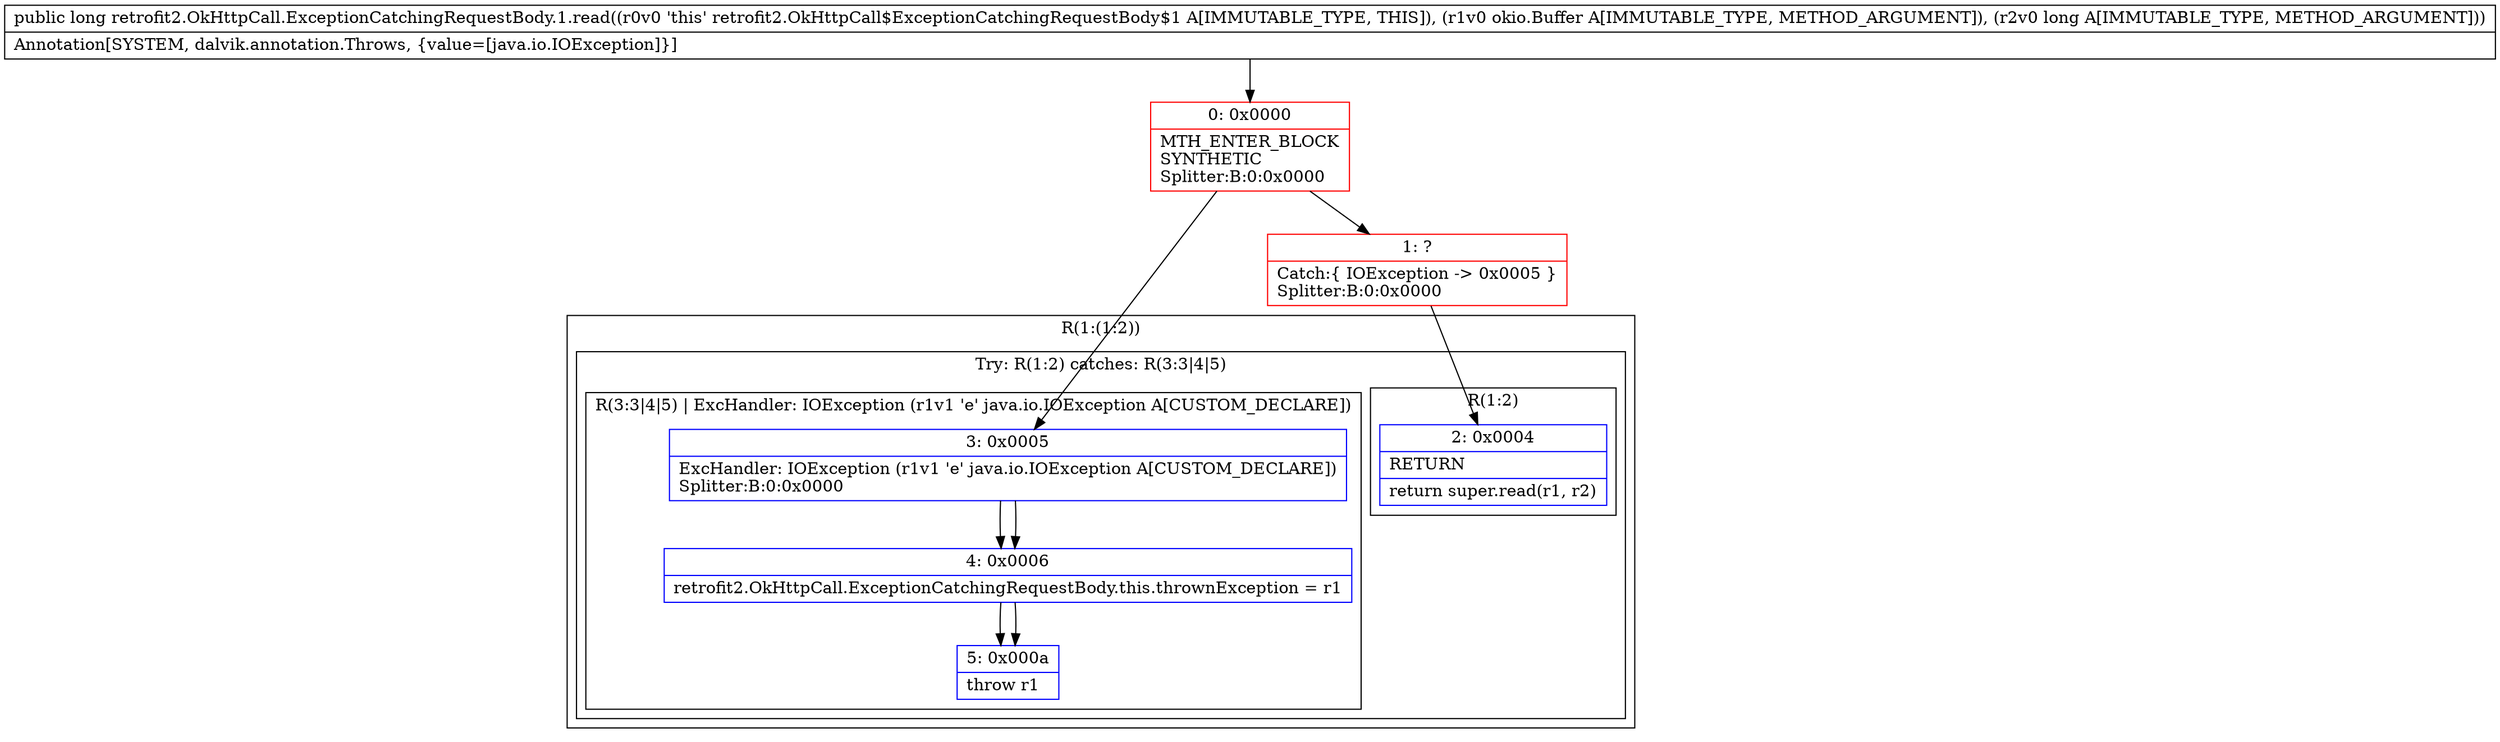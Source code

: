 digraph "CFG forretrofit2.OkHttpCall.ExceptionCatchingRequestBody.1.read(Lokio\/Buffer;J)J" {
subgraph cluster_Region_1111591604 {
label = "R(1:(1:2))";
node [shape=record,color=blue];
subgraph cluster_TryCatchRegion_1437031595 {
label = "Try: R(1:2) catches: R(3:3|4|5)";
node [shape=record,color=blue];
subgraph cluster_Region_30594001 {
label = "R(1:2)";
node [shape=record,color=blue];
Node_2 [shape=record,label="{2\:\ 0x0004|RETURN\l|return super.read(r1, r2)\l}"];
}
subgraph cluster_Region_1952733053 {
label = "R(3:3|4|5) | ExcHandler: IOException (r1v1 'e' java.io.IOException A[CUSTOM_DECLARE])\l";
node [shape=record,color=blue];
Node_3 [shape=record,label="{3\:\ 0x0005|ExcHandler: IOException (r1v1 'e' java.io.IOException A[CUSTOM_DECLARE])\lSplitter:B:0:0x0000\l}"];
Node_4 [shape=record,label="{4\:\ 0x0006|retrofit2.OkHttpCall.ExceptionCatchingRequestBody.this.thrownException = r1\l}"];
Node_5 [shape=record,label="{5\:\ 0x000a|throw r1\l}"];
}
}
}
subgraph cluster_Region_1952733053 {
label = "R(3:3|4|5) | ExcHandler: IOException (r1v1 'e' java.io.IOException A[CUSTOM_DECLARE])\l";
node [shape=record,color=blue];
Node_3 [shape=record,label="{3\:\ 0x0005|ExcHandler: IOException (r1v1 'e' java.io.IOException A[CUSTOM_DECLARE])\lSplitter:B:0:0x0000\l}"];
Node_4 [shape=record,label="{4\:\ 0x0006|retrofit2.OkHttpCall.ExceptionCatchingRequestBody.this.thrownException = r1\l}"];
Node_5 [shape=record,label="{5\:\ 0x000a|throw r1\l}"];
}
Node_0 [shape=record,color=red,label="{0\:\ 0x0000|MTH_ENTER_BLOCK\lSYNTHETIC\lSplitter:B:0:0x0000\l}"];
Node_1 [shape=record,color=red,label="{1\:\ ?|Catch:\{ IOException \-\> 0x0005 \}\lSplitter:B:0:0x0000\l}"];
MethodNode[shape=record,label="{public long retrofit2.OkHttpCall.ExceptionCatchingRequestBody.1.read((r0v0 'this' retrofit2.OkHttpCall$ExceptionCatchingRequestBody$1 A[IMMUTABLE_TYPE, THIS]), (r1v0 okio.Buffer A[IMMUTABLE_TYPE, METHOD_ARGUMENT]), (r2v0 long A[IMMUTABLE_TYPE, METHOD_ARGUMENT]))  | Annotation[SYSTEM, dalvik.annotation.Throws, \{value=[java.io.IOException]\}]\l}"];
MethodNode -> Node_0;
Node_3 -> Node_4;
Node_4 -> Node_5;
Node_3 -> Node_4;
Node_4 -> Node_5;
Node_0 -> Node_1;
Node_0 -> Node_3;
Node_1 -> Node_2;
}

